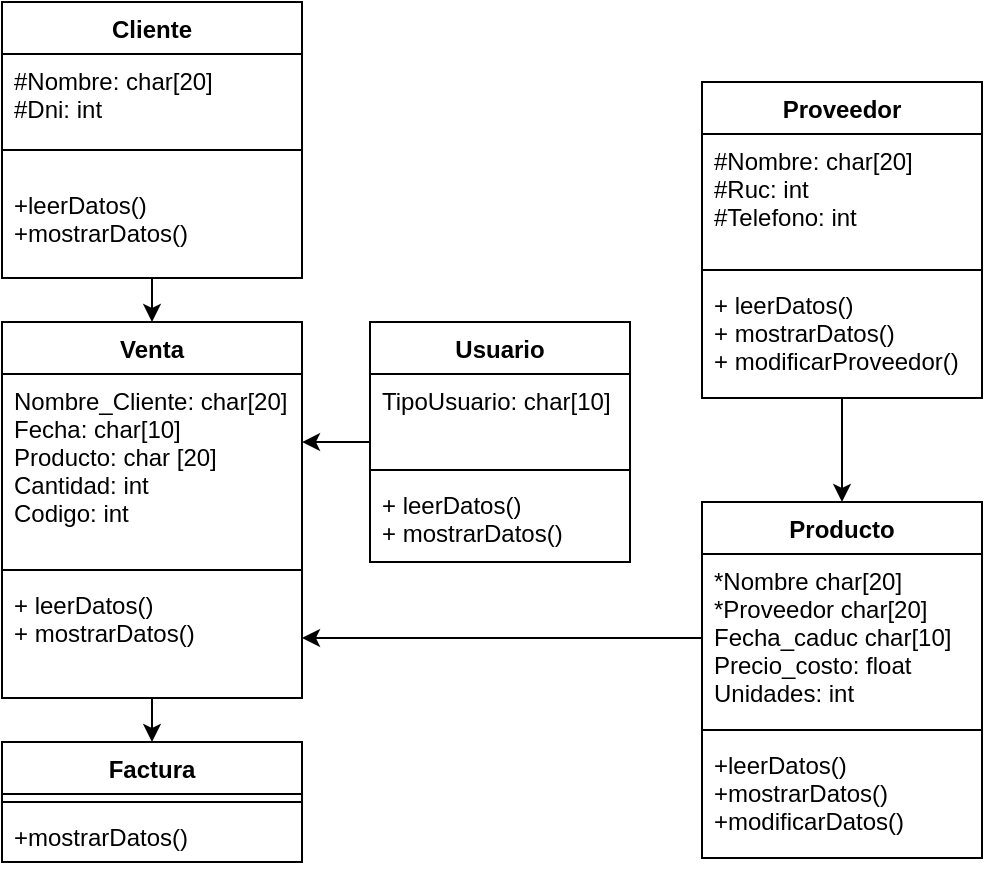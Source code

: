 <mxfile version="14.4.4" type="device"><diagram id="kVDLIZGOPLppm2sbQoKy" name="Page-1"><mxGraphModel dx="526" dy="482" grid="1" gridSize="10" guides="1" tooltips="1" connect="1" arrows="1" fold="1" page="1" pageScale="1" pageWidth="827" pageHeight="1169" math="0" shadow="0"><root><mxCell id="0"/><mxCell id="1" parent="0"/><mxCell id="xzgrlVZ4m01iOhKi8ADs-15" style="edgeStyle=orthogonalEdgeStyle;rounded=0;orthogonalLoop=1;jettySize=auto;html=1;entryX=0.5;entryY=0;entryDx=0;entryDy=0;" edge="1" parent="1" source="tWRsa8adTqdtirZex_XT-1" target="xzgrlVZ4m01iOhKi8ADs-5"><mxGeometry relative="1" as="geometry"/></mxCell><mxCell id="tWRsa8adTqdtirZex_XT-1" value="Cliente" style="swimlane;fontStyle=1;align=center;verticalAlign=top;childLayout=stackLayout;horizontal=1;startSize=26;horizontalStack=0;resizeParent=1;resizeParentMax=0;resizeLast=0;collapsible=1;marginBottom=0;" parent="1" vertex="1"><mxGeometry x="190" y="80" width="150" height="138" as="geometry"/></mxCell><mxCell id="tWRsa8adTqdtirZex_XT-2" value="#Nombre: char[20]&#10;#Dni: int&#10;&#10;" style="text;strokeColor=none;fillColor=none;align=left;verticalAlign=top;spacingLeft=4;spacingRight=4;overflow=hidden;rotatable=0;points=[[0,0.5],[1,0.5]];portConstraint=eastwest;" parent="tWRsa8adTqdtirZex_XT-1" vertex="1"><mxGeometry y="26" width="150" height="34" as="geometry"/></mxCell><mxCell id="tWRsa8adTqdtirZex_XT-3" value="" style="line;strokeWidth=1;fillColor=none;align=left;verticalAlign=middle;spacingTop=-1;spacingLeft=3;spacingRight=3;rotatable=0;labelPosition=right;points=[];portConstraint=eastwest;" parent="tWRsa8adTqdtirZex_XT-1" vertex="1"><mxGeometry y="60" width="150" height="28" as="geometry"/></mxCell><mxCell id="tWRsa8adTqdtirZex_XT-4" value="+leerDatos()&#10;+mostrarDatos()" style="text;strokeColor=none;fillColor=none;align=left;verticalAlign=top;spacingLeft=4;spacingRight=4;overflow=hidden;rotatable=0;points=[[0,0.5],[1,0.5]];portConstraint=eastwest;" parent="tWRsa8adTqdtirZex_XT-1" vertex="1"><mxGeometry y="88" width="150" height="50" as="geometry"/></mxCell><mxCell id="tWRsa8adTqdtirZex_XT-37" value="Producto" style="swimlane;fontStyle=1;align=center;verticalAlign=top;childLayout=stackLayout;horizontal=1;startSize=26;horizontalStack=0;resizeParent=1;resizeParentMax=0;resizeLast=0;collapsible=1;marginBottom=0;" parent="1" vertex="1"><mxGeometry x="540" y="330" width="140" height="178" as="geometry"/></mxCell><mxCell id="tWRsa8adTqdtirZex_XT-38" value="*Nombre char[20]&#10;*Proveedor char[20]&#10;Fecha_caduc char[10]&#10;Precio_costo: float&#10;Unidades: int" style="text;strokeColor=none;fillColor=none;align=left;verticalAlign=top;spacingLeft=4;spacingRight=4;overflow=hidden;rotatable=0;points=[[0,0.5],[1,0.5]];portConstraint=eastwest;" parent="tWRsa8adTqdtirZex_XT-37" vertex="1"><mxGeometry y="26" width="140" height="84" as="geometry"/></mxCell><mxCell id="tWRsa8adTqdtirZex_XT-39" value="" style="line;strokeWidth=1;fillColor=none;align=left;verticalAlign=middle;spacingTop=-1;spacingLeft=3;spacingRight=3;rotatable=0;labelPosition=right;points=[];portConstraint=eastwest;" parent="tWRsa8adTqdtirZex_XT-37" vertex="1"><mxGeometry y="110" width="140" height="8" as="geometry"/></mxCell><mxCell id="tWRsa8adTqdtirZex_XT-40" value="+leerDatos()&#10;+mostrarDatos()&#10;+modificarDatos()" style="text;strokeColor=none;fillColor=none;align=left;verticalAlign=top;spacingLeft=4;spacingRight=4;overflow=hidden;rotatable=0;points=[[0,0.5],[1,0.5]];portConstraint=eastwest;" parent="tWRsa8adTqdtirZex_XT-37" vertex="1"><mxGeometry y="118" width="140" height="60" as="geometry"/></mxCell><mxCell id="tWRsa8adTqdtirZex_XT-42" value="Factura" style="swimlane;fontStyle=1;align=center;verticalAlign=top;childLayout=stackLayout;horizontal=1;startSize=26;horizontalStack=0;resizeParent=1;resizeParentMax=0;resizeLast=0;collapsible=1;marginBottom=0;" parent="1" vertex="1"><mxGeometry x="190" y="450" width="150" height="60" as="geometry"/></mxCell><mxCell id="tWRsa8adTqdtirZex_XT-44" value="" style="line;strokeWidth=1;fillColor=none;align=left;verticalAlign=middle;spacingTop=-1;spacingLeft=3;spacingRight=3;rotatable=0;labelPosition=right;points=[];portConstraint=eastwest;" parent="tWRsa8adTqdtirZex_XT-42" vertex="1"><mxGeometry y="26" width="150" height="8" as="geometry"/></mxCell><mxCell id="tWRsa8adTqdtirZex_XT-45" value="+mostrarDatos()" style="text;strokeColor=none;fillColor=none;align=left;verticalAlign=top;spacingLeft=4;spacingRight=4;overflow=hidden;rotatable=0;points=[[0,0.5],[1,0.5]];portConstraint=eastwest;" parent="tWRsa8adTqdtirZex_XT-42" vertex="1"><mxGeometry y="34" width="150" height="26" as="geometry"/></mxCell><mxCell id="xzgrlVZ4m01iOhKi8ADs-13" style="edgeStyle=orthogonalEdgeStyle;rounded=0;orthogonalLoop=1;jettySize=auto;html=1;" edge="1" parent="1" source="xzgrlVZ4m01iOhKi8ADs-1"><mxGeometry relative="1" as="geometry"><mxPoint x="610" y="330" as="targetPoint"/></mxGeometry></mxCell><mxCell id="xzgrlVZ4m01iOhKi8ADs-1" value="Proveedor" style="swimlane;fontStyle=1;align=center;verticalAlign=top;childLayout=stackLayout;horizontal=1;startSize=26;horizontalStack=0;resizeParent=1;resizeParentMax=0;resizeLast=0;collapsible=1;marginBottom=0;" vertex="1" parent="1"><mxGeometry x="540" y="120" width="140" height="158" as="geometry"/></mxCell><mxCell id="xzgrlVZ4m01iOhKi8ADs-2" value="#Nombre: char[20]&#10;#Ruc: int&#10;#Telefono: int&#10;" style="text;strokeColor=none;fillColor=none;align=left;verticalAlign=top;spacingLeft=4;spacingRight=4;overflow=hidden;rotatable=0;points=[[0,0.5],[1,0.5]];portConstraint=eastwest;" vertex="1" parent="xzgrlVZ4m01iOhKi8ADs-1"><mxGeometry y="26" width="140" height="64" as="geometry"/></mxCell><mxCell id="xzgrlVZ4m01iOhKi8ADs-3" value="" style="line;strokeWidth=1;fillColor=none;align=left;verticalAlign=middle;spacingTop=-1;spacingLeft=3;spacingRight=3;rotatable=0;labelPosition=right;points=[];portConstraint=eastwest;" vertex="1" parent="xzgrlVZ4m01iOhKi8ADs-1"><mxGeometry y="90" width="140" height="8" as="geometry"/></mxCell><mxCell id="xzgrlVZ4m01iOhKi8ADs-4" value="+ leerDatos() &#10;+ mostrarDatos() &#10;+ modificarProveedor()" style="text;strokeColor=none;fillColor=none;align=left;verticalAlign=top;spacingLeft=4;spacingRight=4;overflow=hidden;rotatable=0;points=[[0,0.5],[1,0.5]];portConstraint=eastwest;" vertex="1" parent="xzgrlVZ4m01iOhKi8ADs-1"><mxGeometry y="98" width="140" height="60" as="geometry"/></mxCell><mxCell id="xzgrlVZ4m01iOhKi8ADs-19" style="edgeStyle=orthogonalEdgeStyle;rounded=0;orthogonalLoop=1;jettySize=auto;html=1;entryX=0.5;entryY=0;entryDx=0;entryDy=0;" edge="1" parent="1" source="xzgrlVZ4m01iOhKi8ADs-5" target="tWRsa8adTqdtirZex_XT-42"><mxGeometry relative="1" as="geometry"/></mxCell><mxCell id="xzgrlVZ4m01iOhKi8ADs-5" value="Venta" style="swimlane;fontStyle=1;align=center;verticalAlign=top;childLayout=stackLayout;horizontal=1;startSize=26;horizontalStack=0;resizeParent=1;resizeParentMax=0;resizeLast=0;collapsible=1;marginBottom=0;" vertex="1" parent="1"><mxGeometry x="190" y="240" width="150" height="188" as="geometry"/></mxCell><mxCell id="xzgrlVZ4m01iOhKi8ADs-6" value="Nombre_Cliente: char[20] &#10;Fecha: char[10] &#10;Producto: char [20]&#10;Cantidad: int&#10;Codigo: int&#10; " style="text;strokeColor=none;fillColor=none;align=left;verticalAlign=top;spacingLeft=4;spacingRight=4;overflow=hidden;rotatable=0;points=[[0,0.5],[1,0.5]];portConstraint=eastwest;" vertex="1" parent="xzgrlVZ4m01iOhKi8ADs-5"><mxGeometry y="26" width="150" height="94" as="geometry"/></mxCell><mxCell id="xzgrlVZ4m01iOhKi8ADs-7" value="" style="line;strokeWidth=1;fillColor=none;align=left;verticalAlign=middle;spacingTop=-1;spacingLeft=3;spacingRight=3;rotatable=0;labelPosition=right;points=[];portConstraint=eastwest;" vertex="1" parent="xzgrlVZ4m01iOhKi8ADs-5"><mxGeometry y="120" width="150" height="8" as="geometry"/></mxCell><mxCell id="xzgrlVZ4m01iOhKi8ADs-8" value="+ leerDatos() &#10;+ mostrarDatos() " style="text;strokeColor=none;fillColor=none;align=left;verticalAlign=top;spacingLeft=4;spacingRight=4;overflow=hidden;rotatable=0;points=[[0,0.5],[1,0.5]];portConstraint=eastwest;" vertex="1" parent="xzgrlVZ4m01iOhKi8ADs-5"><mxGeometry y="128" width="150" height="60" as="geometry"/></mxCell><mxCell id="xzgrlVZ4m01iOhKi8ADs-18" style="edgeStyle=orthogonalEdgeStyle;rounded=0;orthogonalLoop=1;jettySize=auto;html=1;entryX=1;entryY=0.362;entryDx=0;entryDy=0;entryPerimeter=0;" edge="1" parent="1" source="xzgrlVZ4m01iOhKi8ADs-9" target="xzgrlVZ4m01iOhKi8ADs-6"><mxGeometry relative="1" as="geometry"/></mxCell><mxCell id="xzgrlVZ4m01iOhKi8ADs-9" value="Usuario" style="swimlane;fontStyle=1;align=center;verticalAlign=top;childLayout=stackLayout;horizontal=1;startSize=26;horizontalStack=0;resizeParent=1;resizeParentMax=0;resizeLast=0;collapsible=1;marginBottom=0;" vertex="1" parent="1"><mxGeometry x="374" y="240" width="130" height="120" as="geometry"/></mxCell><mxCell id="xzgrlVZ4m01iOhKi8ADs-10" value="TipoUsuario: char[10]" style="text;strokeColor=none;fillColor=none;align=left;verticalAlign=top;spacingLeft=4;spacingRight=4;overflow=hidden;rotatable=0;points=[[0,0.5],[1,0.5]];portConstraint=eastwest;" vertex="1" parent="xzgrlVZ4m01iOhKi8ADs-9"><mxGeometry y="26" width="130" height="44" as="geometry"/></mxCell><mxCell id="xzgrlVZ4m01iOhKi8ADs-11" value="" style="line;strokeWidth=1;fillColor=none;align=left;verticalAlign=middle;spacingTop=-1;spacingLeft=3;spacingRight=3;rotatable=0;labelPosition=right;points=[];portConstraint=eastwest;" vertex="1" parent="xzgrlVZ4m01iOhKi8ADs-9"><mxGeometry y="70" width="130" height="8" as="geometry"/></mxCell><mxCell id="xzgrlVZ4m01iOhKi8ADs-12" value="+ leerDatos() &#10;+ mostrarDatos() " style="text;strokeColor=none;fillColor=none;align=left;verticalAlign=top;spacingLeft=4;spacingRight=4;overflow=hidden;rotatable=0;points=[[0,0.5],[1,0.5]];portConstraint=eastwest;" vertex="1" parent="xzgrlVZ4m01iOhKi8ADs-9"><mxGeometry y="78" width="130" height="42" as="geometry"/></mxCell><mxCell id="xzgrlVZ4m01iOhKi8ADs-14" style="edgeStyle=orthogonalEdgeStyle;rounded=0;orthogonalLoop=1;jettySize=auto;html=1;" edge="1" parent="1" source="tWRsa8adTqdtirZex_XT-38" target="xzgrlVZ4m01iOhKi8ADs-8"><mxGeometry relative="1" as="geometry"/></mxCell></root></mxGraphModel></diagram></mxfile>